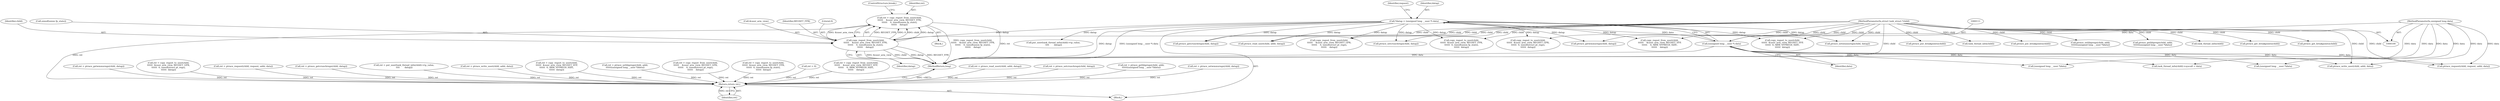 digraph "0_linux_a4780adeefd042482f624f5e0d577bf9cdcbb760_0@API" {
"1000172" [label="(Call,ret = copy_regset_from_user(child,\n\t\t\t\t\t\t    &user_arm_view, REGSET_FPR,\n\t\t\t\t\t\t    0, sizeof(union fp_state),\n\t\t\t\t\t\t    datap))"];
"1000174" [label="(Call,copy_regset_from_user(child,\n\t\t\t\t\t\t    &user_arm_view, REGSET_FPR,\n\t\t\t\t\t\t    0, sizeof(union fp_state),\n\t\t\t\t\t\t    datap))"];
"1000101" [label="(MethodParameterIn,struct task_struct *child)"];
"1000108" [label="(Call,*datap = (unsigned long __user *) data)"];
"1000110" [label="(Call,(unsigned long __user *) data)"];
"1000104" [label="(MethodParameterIn,unsigned long data)"];
"1000306" [label="(Return,return ret;)"];
"1000246" [label="(Call,ret = copy_regset_from_user(child,\n\t\t\t\t\t\t    &user_arm_view, REGSET_VFP,\n\t\t\t\t\t\t    0, ARM_VFPREGS_SIZE,\n\t\t\t\t\t\t    datap))"];
"1000175" [label="(Identifier,child)"];
"1000101" [label="(MethodParameterIn,struct task_struct *child)"];
"1000180" [label="(Call,sizeof(union fp_state))"];
"1000294" [label="(Call,ptrace_put_breakpoints(child))"];
"1000117" [label="(Call,ret = ptrace_read_user(child, addr, datap))"];
"1000119" [label="(Call,ptrace_read_user(child, addr, datap))"];
"1000268" [label="(Call,ptrace_gethbpregs(child, addr,\n\t\t\t\t\t\t(unsigned long __user *)data))"];
"1000105" [label="(Block,)"];
"1000183" [label="(ControlStructure,break;)"];
"1000110" [label="(Call,(unsigned long __user *) data)"];
"1000108" [label="(Call,*datap = (unsigned long __user *) data)"];
"1000115" [label="(Block,)"];
"1000227" [label="(Call,ret = ptrace_setcrunchregs(child, datap))"];
"1000173" [label="(Identifier,ret)"];
"1000203" [label="(Call,task_thread_info(child))"];
"1000161" [label="(Call,copy_regset_to_user(child,\n\t\t\t\t\t\t  &user_arm_view, REGSET_FPR,\n\t\t\t\t\t\t  0, sizeof(union fp_state),\n\t\t\t\t\t\t  datap))"];
"1000300" [label="(Call,ptrace_request(child, request, addr, data))"];
"1000135" [label="(Call,copy_regset_to_user(child,\n\t\t\t\t\t\t  &user_arm_view, REGSET_GPR,\n\t\t\t\t\t\t  0, sizeof(struct pt_regs),\n\t\t\t\t\t\t  datap))"];
"1000176" [label="(Call,&user_arm_view)"];
"1000266" [label="(Call,ret = ptrace_gethbpregs(child, addr,\n\t\t\t\t\t\t(unsigned long __user *)data))"];
"1000308" [label="(MethodReturn,long)"];
"1000192" [label="(Call,ret = ptrace_setwmmxregs(child, datap))"];
"1000174" [label="(Call,copy_regset_from_user(child,\n\t\t\t\t\t\t    &user_arm_view, REGSET_FPR,\n\t\t\t\t\t\t    0, sizeof(union fp_state),\n\t\t\t\t\t\t    datap))"];
"1000209" [label="(Call,task_thread_info(child)->syscall = data)"];
"1000280" [label="(Call,ptrace_get_breakpoints(child))"];
"1000222" [label="(Call,ptrace_getcrunchregs(child, datap))"];
"1000112" [label="(Identifier,data)"];
"1000260" [label="(Call,ptrace_get_breakpoints(child))"];
"1000229" [label="(Call,ptrace_setcrunchregs(child, datap))"];
"1000185" [label="(Call,ret = ptrace_getwmmxregs(child, datap))"];
"1000133" [label="(Call,ret = copy_regset_to_user(child,\n\t\t\t\t\t\t  &user_arm_view, REGSET_GPR,\n\t\t\t\t\t\t  0, sizeof(struct pt_regs),\n\t\t\t\t\t\t  datap))"];
"1000274" [label="(Call,ptrace_put_breakpoints(child))"];
"1000211" [label="(Call,task_thread_info(child))"];
"1000298" [label="(Call,ret = ptrace_request(child, request, addr, data))"];
"1000220" [label="(Call,ret = ptrace_getcrunchregs(child, datap))"];
"1000104" [label="(MethodParameterIn,unsigned long data)"];
"1000187" [label="(Call,ptrace_getwmmxregs(child, datap))"];
"1000271" [label="(Call,(unsigned long __user *)data)"];
"1000199" [label="(Call,ret = put_user(task_thread_info(child)->tp_value,\n \t\t\t\t       datap))"];
"1000178" [label="(Identifier,REGSET_FPR)"];
"1000201" [label="(Call,put_user(task_thread_info(child)->tp_value,\n \t\t\t\t       datap))"];
"1000125" [label="(Call,ret = ptrace_write_user(child, addr, data))"];
"1000306" [label="(Return,return ret;)"];
"1000248" [label="(Call,copy_regset_from_user(child,\n\t\t\t\t\t\t    &user_arm_view, REGSET_VFP,\n\t\t\t\t\t\t    0, ARM_VFPREGS_SIZE,\n\t\t\t\t\t\t    datap))"];
"1000127" [label="(Call,ptrace_write_user(child, addr, data))"];
"1000236" [label="(Call,copy_regset_to_user(child,\n\t\t\t\t\t\t  &user_arm_view, REGSET_VFP,\n\t\t\t\t\t\t  0, ARM_VFPREGS_SIZE,\n\t\t\t\t\t\t  datap))"];
"1000307" [label="(Identifier,ret)"];
"1000234" [label="(Call,ret = copy_regset_to_user(child,\n\t\t\t\t\t\t  &user_arm_view, REGSET_VFP,\n\t\t\t\t\t\t  0, ARM_VFPREGS_SIZE,\n\t\t\t\t\t\t  datap))"];
"1000148" [label="(Call,copy_regset_from_user(child,\n\t\t\t\t\t\t    &user_arm_view, REGSET_GPR,\n\t\t\t\t\t\t    0, sizeof(struct pt_regs),\n\t\t\t\t\t\t    datap))"];
"1000114" [label="(Identifier,request)"];
"1000288" [label="(Call,ptrace_sethbpregs(child, addr,\n\t\t\t\t\t\t(unsigned long __user *)data))"];
"1000286" [label="(Call,ret = ptrace_sethbpregs(child, addr,\n\t\t\t\t\t\t(unsigned long __user *)data))"];
"1000146" [label="(Call,ret = copy_regset_from_user(child,\n\t\t\t\t\t\t    &user_arm_view, REGSET_GPR,\n\t\t\t\t\t\t    0, sizeof(struct pt_regs),\n\t\t\t\t\t\t    datap))"];
"1000159" [label="(Call,ret = copy_regset_to_user(child,\n\t\t\t\t\t\t  &user_arm_view, REGSET_FPR,\n\t\t\t\t\t\t  0, sizeof(union fp_state),\n\t\t\t\t\t\t  datap))"];
"1000109" [label="(Identifier,datap)"];
"1000291" [label="(Call,(unsigned long __user *)data)"];
"1000182" [label="(Identifier,datap)"];
"1000194" [label="(Call,ptrace_setwmmxregs(child, datap))"];
"1000179" [label="(Literal,0)"];
"1000172" [label="(Call,ret = copy_regset_from_user(child,\n\t\t\t\t\t\t    &user_arm_view, REGSET_FPR,\n\t\t\t\t\t\t    0, sizeof(union fp_state),\n\t\t\t\t\t\t    datap))"];
"1000215" [label="(Call,ret = 0)"];
"1000172" -> "1000115"  [label="AST: "];
"1000172" -> "1000174"  [label="CFG: "];
"1000173" -> "1000172"  [label="AST: "];
"1000174" -> "1000172"  [label="AST: "];
"1000183" -> "1000172"  [label="CFG: "];
"1000172" -> "1000308"  [label="DDG: ret"];
"1000172" -> "1000308"  [label="DDG: copy_regset_from_user(child,\n\t\t\t\t\t\t    &user_arm_view, REGSET_FPR,\n\t\t\t\t\t\t    0, sizeof(union fp_state),\n\t\t\t\t\t\t    datap)"];
"1000174" -> "1000172"  [label="DDG: REGSET_FPR"];
"1000174" -> "1000172"  [label="DDG: 0"];
"1000174" -> "1000172"  [label="DDG: child"];
"1000174" -> "1000172"  [label="DDG: datap"];
"1000174" -> "1000172"  [label="DDG: &user_arm_view"];
"1000172" -> "1000306"  [label="DDG: ret"];
"1000174" -> "1000182"  [label="CFG: "];
"1000175" -> "1000174"  [label="AST: "];
"1000176" -> "1000174"  [label="AST: "];
"1000178" -> "1000174"  [label="AST: "];
"1000179" -> "1000174"  [label="AST: "];
"1000180" -> "1000174"  [label="AST: "];
"1000182" -> "1000174"  [label="AST: "];
"1000174" -> "1000308"  [label="DDG: datap"];
"1000174" -> "1000308"  [label="DDG: REGSET_FPR"];
"1000174" -> "1000308"  [label="DDG: &user_arm_view"];
"1000174" -> "1000308"  [label="DDG: child"];
"1000101" -> "1000174"  [label="DDG: child"];
"1000108" -> "1000174"  [label="DDG: datap"];
"1000101" -> "1000100"  [label="AST: "];
"1000101" -> "1000308"  [label="DDG: child"];
"1000101" -> "1000119"  [label="DDG: child"];
"1000101" -> "1000127"  [label="DDG: child"];
"1000101" -> "1000135"  [label="DDG: child"];
"1000101" -> "1000148"  [label="DDG: child"];
"1000101" -> "1000161"  [label="DDG: child"];
"1000101" -> "1000187"  [label="DDG: child"];
"1000101" -> "1000194"  [label="DDG: child"];
"1000101" -> "1000203"  [label="DDG: child"];
"1000101" -> "1000211"  [label="DDG: child"];
"1000101" -> "1000222"  [label="DDG: child"];
"1000101" -> "1000229"  [label="DDG: child"];
"1000101" -> "1000236"  [label="DDG: child"];
"1000101" -> "1000248"  [label="DDG: child"];
"1000101" -> "1000260"  [label="DDG: child"];
"1000101" -> "1000268"  [label="DDG: child"];
"1000101" -> "1000274"  [label="DDG: child"];
"1000101" -> "1000280"  [label="DDG: child"];
"1000101" -> "1000288"  [label="DDG: child"];
"1000101" -> "1000294"  [label="DDG: child"];
"1000101" -> "1000300"  [label="DDG: child"];
"1000108" -> "1000105"  [label="AST: "];
"1000108" -> "1000110"  [label="CFG: "];
"1000109" -> "1000108"  [label="AST: "];
"1000110" -> "1000108"  [label="AST: "];
"1000114" -> "1000108"  [label="CFG: "];
"1000108" -> "1000308"  [label="DDG: (unsigned long __user *) data"];
"1000108" -> "1000308"  [label="DDG: datap"];
"1000110" -> "1000108"  [label="DDG: data"];
"1000108" -> "1000119"  [label="DDG: datap"];
"1000108" -> "1000135"  [label="DDG: datap"];
"1000108" -> "1000148"  [label="DDG: datap"];
"1000108" -> "1000161"  [label="DDG: datap"];
"1000108" -> "1000187"  [label="DDG: datap"];
"1000108" -> "1000194"  [label="DDG: datap"];
"1000108" -> "1000201"  [label="DDG: datap"];
"1000108" -> "1000222"  [label="DDG: datap"];
"1000108" -> "1000229"  [label="DDG: datap"];
"1000108" -> "1000236"  [label="DDG: datap"];
"1000108" -> "1000248"  [label="DDG: datap"];
"1000110" -> "1000112"  [label="CFG: "];
"1000111" -> "1000110"  [label="AST: "];
"1000112" -> "1000110"  [label="AST: "];
"1000110" -> "1000308"  [label="DDG: data"];
"1000104" -> "1000110"  [label="DDG: data"];
"1000110" -> "1000127"  [label="DDG: data"];
"1000110" -> "1000209"  [label="DDG: data"];
"1000110" -> "1000271"  [label="DDG: data"];
"1000110" -> "1000291"  [label="DDG: data"];
"1000110" -> "1000300"  [label="DDG: data"];
"1000104" -> "1000100"  [label="AST: "];
"1000104" -> "1000308"  [label="DDG: data"];
"1000104" -> "1000127"  [label="DDG: data"];
"1000104" -> "1000209"  [label="DDG: data"];
"1000104" -> "1000271"  [label="DDG: data"];
"1000104" -> "1000291"  [label="DDG: data"];
"1000104" -> "1000300"  [label="DDG: data"];
"1000306" -> "1000105"  [label="AST: "];
"1000306" -> "1000307"  [label="CFG: "];
"1000307" -> "1000306"  [label="AST: "];
"1000308" -> "1000306"  [label="CFG: "];
"1000306" -> "1000308"  [label="DDG: <RET>"];
"1000307" -> "1000306"  [label="DDG: ret"];
"1000220" -> "1000306"  [label="DDG: ret"];
"1000234" -> "1000306"  [label="DDG: ret"];
"1000298" -> "1000306"  [label="DDG: ret"];
"1000117" -> "1000306"  [label="DDG: ret"];
"1000146" -> "1000306"  [label="DDG: ret"];
"1000246" -> "1000306"  [label="DDG: ret"];
"1000185" -> "1000306"  [label="DDG: ret"];
"1000125" -> "1000306"  [label="DDG: ret"];
"1000199" -> "1000306"  [label="DDG: ret"];
"1000215" -> "1000306"  [label="DDG: ret"];
"1000286" -> "1000306"  [label="DDG: ret"];
"1000159" -> "1000306"  [label="DDG: ret"];
"1000227" -> "1000306"  [label="DDG: ret"];
"1000266" -> "1000306"  [label="DDG: ret"];
"1000133" -> "1000306"  [label="DDG: ret"];
"1000192" -> "1000306"  [label="DDG: ret"];
}
